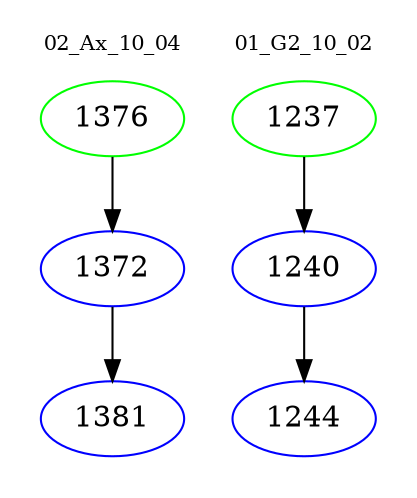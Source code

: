 digraph{
subgraph cluster_0 {
color = white
label = "02_Ax_10_04";
fontsize=10;
T0_1376 [label="1376", color="green"]
T0_1376 -> T0_1372 [color="black"]
T0_1372 [label="1372", color="blue"]
T0_1372 -> T0_1381 [color="black"]
T0_1381 [label="1381", color="blue"]
}
subgraph cluster_1 {
color = white
label = "01_G2_10_02";
fontsize=10;
T1_1237 [label="1237", color="green"]
T1_1237 -> T1_1240 [color="black"]
T1_1240 [label="1240", color="blue"]
T1_1240 -> T1_1244 [color="black"]
T1_1244 [label="1244", color="blue"]
}
}
